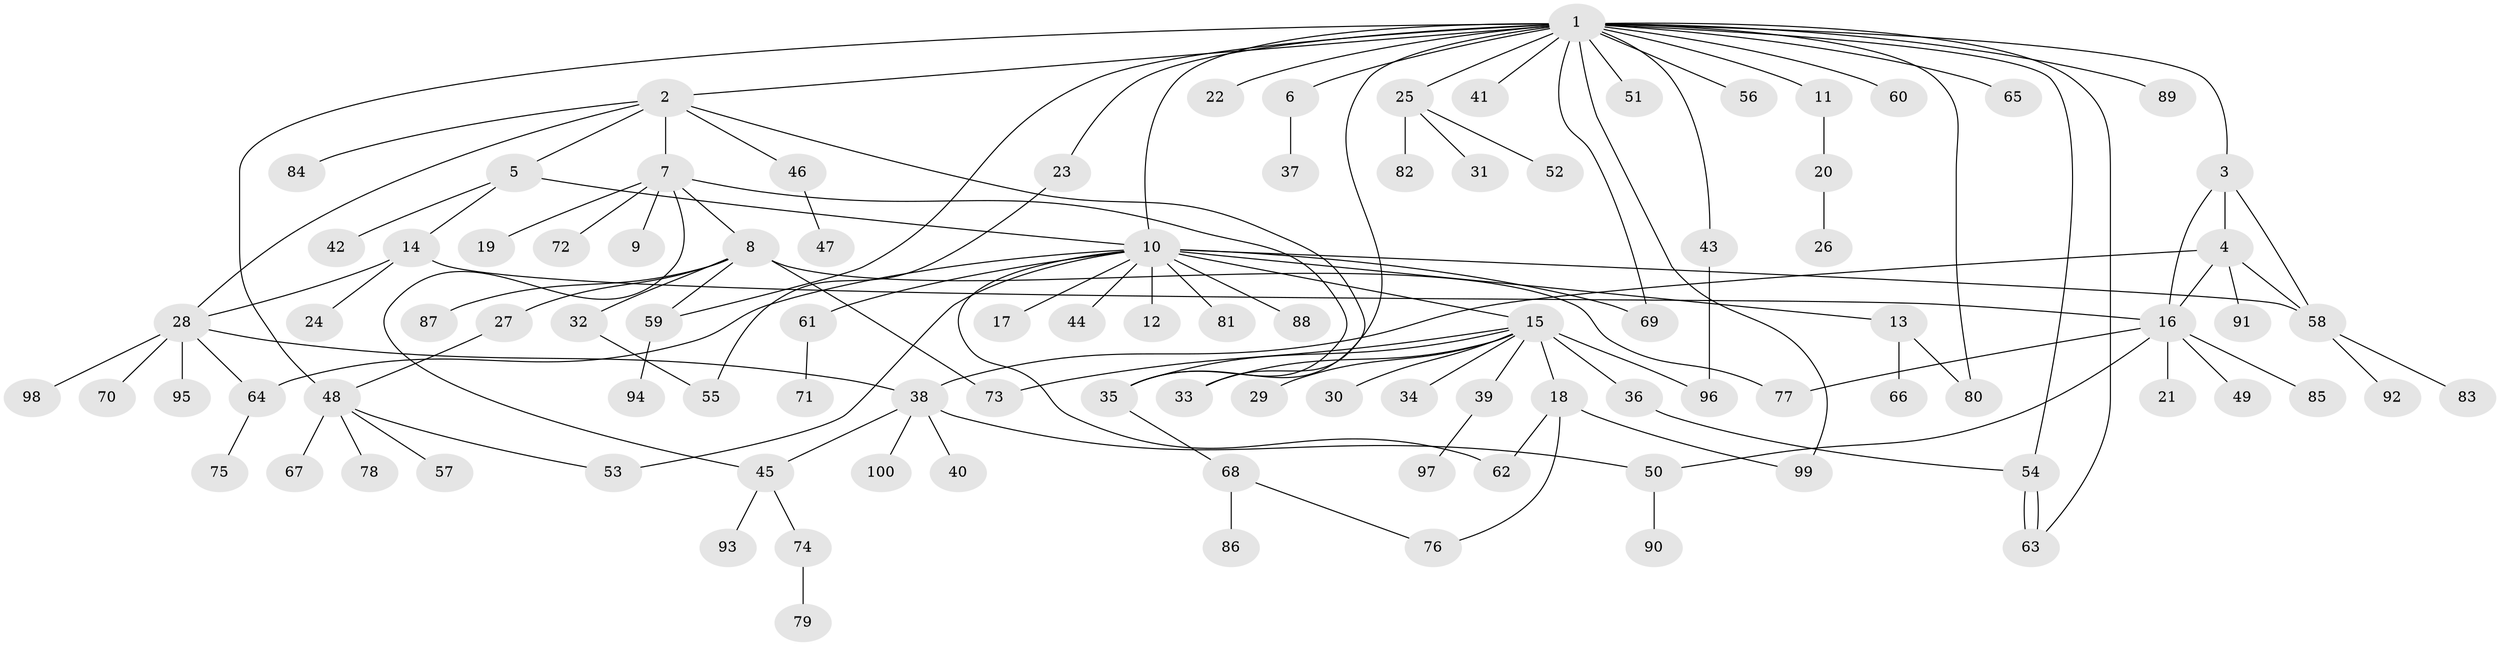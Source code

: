 // Generated by graph-tools (version 1.1) at 2025/38/02/21/25 10:38:54]
// undirected, 100 vertices, 127 edges
graph export_dot {
graph [start="1"]
  node [color=gray90,style=filled];
  1;
  2;
  3;
  4;
  5;
  6;
  7;
  8;
  9;
  10;
  11;
  12;
  13;
  14;
  15;
  16;
  17;
  18;
  19;
  20;
  21;
  22;
  23;
  24;
  25;
  26;
  27;
  28;
  29;
  30;
  31;
  32;
  33;
  34;
  35;
  36;
  37;
  38;
  39;
  40;
  41;
  42;
  43;
  44;
  45;
  46;
  47;
  48;
  49;
  50;
  51;
  52;
  53;
  54;
  55;
  56;
  57;
  58;
  59;
  60;
  61;
  62;
  63;
  64;
  65;
  66;
  67;
  68;
  69;
  70;
  71;
  72;
  73;
  74;
  75;
  76;
  77;
  78;
  79;
  80;
  81;
  82;
  83;
  84;
  85;
  86;
  87;
  88;
  89;
  90;
  91;
  92;
  93;
  94;
  95;
  96;
  97;
  98;
  99;
  100;
  1 -- 2;
  1 -- 3;
  1 -- 6;
  1 -- 10;
  1 -- 11;
  1 -- 22;
  1 -- 23;
  1 -- 25;
  1 -- 35;
  1 -- 41;
  1 -- 43;
  1 -- 48;
  1 -- 51;
  1 -- 54;
  1 -- 56;
  1 -- 59;
  1 -- 60;
  1 -- 63;
  1 -- 65;
  1 -- 69;
  1 -- 80;
  1 -- 89;
  1 -- 99;
  2 -- 5;
  2 -- 7;
  2 -- 28;
  2 -- 33;
  2 -- 46;
  2 -- 84;
  3 -- 4;
  3 -- 16;
  3 -- 58;
  4 -- 16;
  4 -- 38;
  4 -- 58;
  4 -- 91;
  5 -- 10;
  5 -- 14;
  5 -- 42;
  6 -- 37;
  7 -- 8;
  7 -- 9;
  7 -- 19;
  7 -- 35;
  7 -- 45;
  7 -- 72;
  8 -- 27;
  8 -- 32;
  8 -- 59;
  8 -- 73;
  8 -- 77;
  8 -- 87;
  10 -- 12;
  10 -- 13;
  10 -- 15;
  10 -- 17;
  10 -- 44;
  10 -- 53;
  10 -- 58;
  10 -- 61;
  10 -- 62;
  10 -- 64;
  10 -- 69;
  10 -- 81;
  10 -- 88;
  11 -- 20;
  13 -- 66;
  13 -- 80;
  14 -- 16;
  14 -- 24;
  14 -- 28;
  15 -- 18;
  15 -- 29;
  15 -- 30;
  15 -- 33;
  15 -- 34;
  15 -- 35;
  15 -- 36;
  15 -- 39;
  15 -- 73;
  15 -- 96;
  16 -- 21;
  16 -- 49;
  16 -- 50;
  16 -- 77;
  16 -- 85;
  18 -- 62;
  18 -- 76;
  18 -- 99;
  20 -- 26;
  23 -- 55;
  25 -- 31;
  25 -- 52;
  25 -- 82;
  27 -- 48;
  28 -- 38;
  28 -- 64;
  28 -- 70;
  28 -- 95;
  28 -- 98;
  32 -- 55;
  35 -- 68;
  36 -- 54;
  38 -- 40;
  38 -- 45;
  38 -- 50;
  38 -- 100;
  39 -- 97;
  43 -- 96;
  45 -- 74;
  45 -- 93;
  46 -- 47;
  48 -- 53;
  48 -- 57;
  48 -- 67;
  48 -- 78;
  50 -- 90;
  54 -- 63;
  54 -- 63;
  58 -- 83;
  58 -- 92;
  59 -- 94;
  61 -- 71;
  64 -- 75;
  68 -- 76;
  68 -- 86;
  74 -- 79;
}
